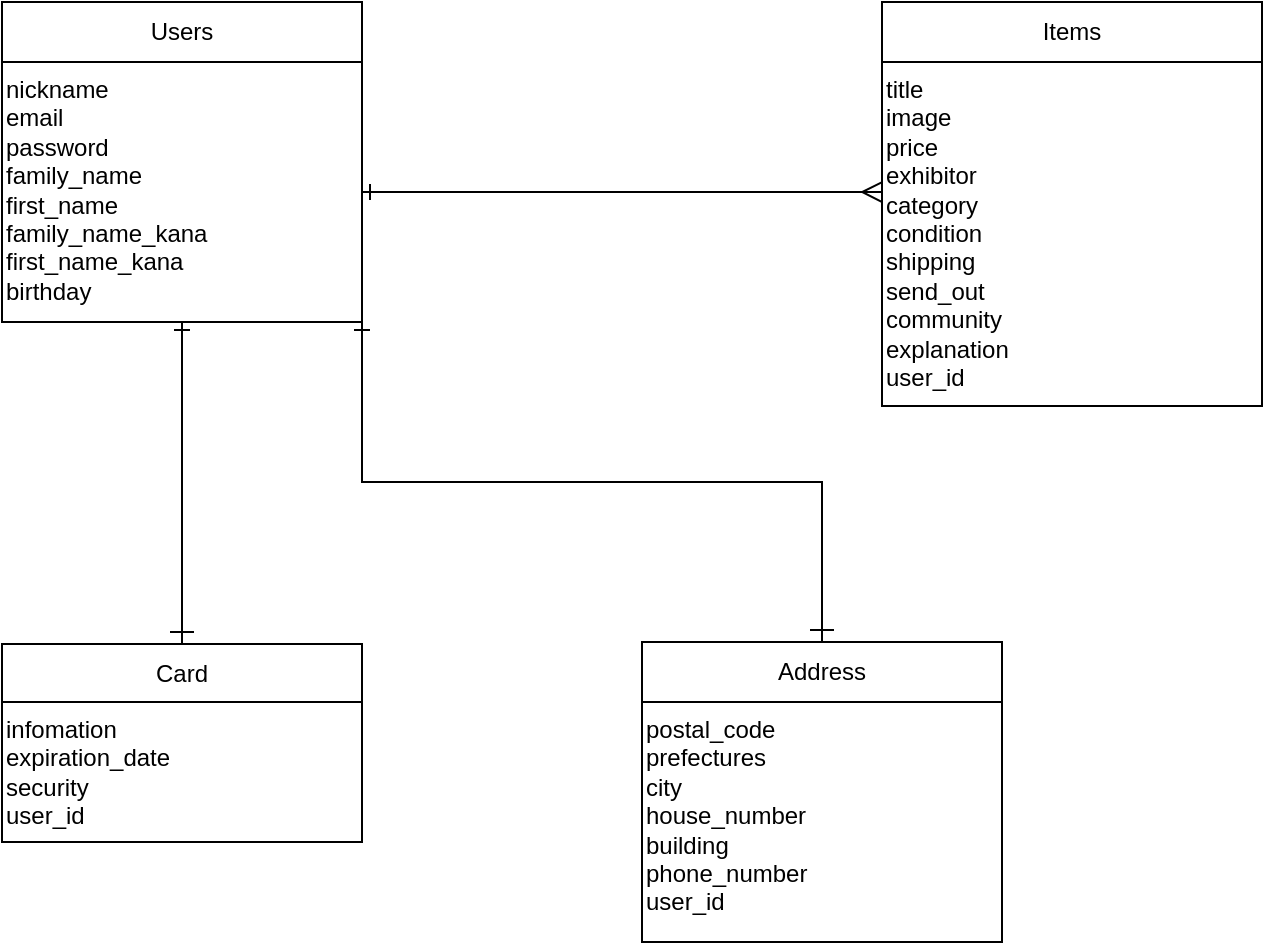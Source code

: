 <mxfile version="13.10.0" type="embed">
    <diagram id="d6mJrMQ309lOfsOt9yPk" name="ページ1">
        <mxGraphModel dx="672" dy="635" grid="1" gridSize="10" guides="1" tooltips="1" connect="1" arrows="1" fold="1" page="1" pageScale="1" pageWidth="827" pageHeight="1169" math="0" shadow="0">
            <root>
                <mxCell id="0"/>
                <mxCell id="1" parent="0"/>
                <mxCell id="5" value="Users" style="whiteSpace=wrap;html=1;align=center;" vertex="1" parent="1">
                    <mxGeometry y="80" width="180" height="30" as="geometry"/>
                </mxCell>
                <mxCell id="13" style="edgeStyle=orthogonalEdgeStyle;orthogonalLoop=1;jettySize=auto;html=1;exitX=1;exitY=0.5;exitDx=0;exitDy=0;entryX=0.011;entryY=0.378;entryDx=0;entryDy=0;entryPerimeter=0;horizontal=1;fontSize=11;endArrow=ERmany;endFill=0;strokeWidth=1;endSize=10;startArrow=ERone;startFill=0;" edge="1" parent="1" source="9" target="11">
                    <mxGeometry relative="1" as="geometry">
                        <Array as="points">
                            <mxPoint x="420" y="175"/>
                            <mxPoint x="420" y="175"/>
                        </Array>
                    </mxGeometry>
                </mxCell>
                <mxCell id="18" style="edgeStyle=orthogonalEdgeStyle;rounded=0;orthogonalLoop=1;jettySize=auto;html=1;exitX=0.5;exitY=1;exitDx=0;exitDy=0;entryX=0.5;entryY=0;entryDx=0;entryDy=0;endArrow=ERone;endFill=0;endSize=10;strokeWidth=1;startArrow=ERone;startFill=0;" edge="1" parent="1" source="9" target="14">
                    <mxGeometry relative="1" as="geometry"/>
                </mxCell>
                <mxCell id="20" style="edgeStyle=orthogonalEdgeStyle;rounded=0;orthogonalLoop=1;jettySize=auto;html=1;exitX=1;exitY=1;exitDx=0;exitDy=0;entryX=0.5;entryY=0;entryDx=0;entryDy=0;endArrow=ERone;endFill=0;endSize=10;strokeWidth=1;startArrow=ERone;startFill=0;" edge="1" parent="1" source="9" target="16">
                    <mxGeometry relative="1" as="geometry"/>
                </mxCell>
                <mxCell id="9" value="nickname&lt;br&gt;email&lt;br&gt;password&lt;br&gt;family_name&lt;br&gt;first_name&lt;br&gt;family_name_kana&lt;br&gt;first_name_kana&lt;br&gt;birthday" style="whiteSpace=wrap;html=1;align=left;verticalAlign=top;" vertex="1" parent="1">
                    <mxGeometry y="110" width="180" height="130" as="geometry"/>
                </mxCell>
                <mxCell id="10" value="Items" style="whiteSpace=wrap;html=1;align=center;" vertex="1" parent="1">
                    <mxGeometry x="440" y="80" width="190" height="30" as="geometry"/>
                </mxCell>
                <mxCell id="11" value="title&lt;br&gt;image&lt;br&gt;price&lt;br&gt;exhibitor&lt;br&gt;category&lt;br&gt;condition&lt;br&gt;shipping&lt;br&gt;send_out&lt;br&gt;community&lt;br&gt;explanation&lt;br&gt;user_id" style="whiteSpace=wrap;html=1;align=left;verticalAlign=top;" vertex="1" parent="1">
                    <mxGeometry x="440" y="110" width="190" height="172" as="geometry"/>
                </mxCell>
                <mxCell id="14" value="Card" style="whiteSpace=wrap;html=1;" vertex="1" parent="1">
                    <mxGeometry y="401" width="180" height="30" as="geometry"/>
                </mxCell>
                <mxCell id="15" value="infomation&lt;br&gt;expiration_date&lt;br&gt;security&lt;br&gt;user_id" style="whiteSpace=wrap;html=1;align=left;verticalAlign=top;" vertex="1" parent="1">
                    <mxGeometry y="430" width="180" height="70" as="geometry"/>
                </mxCell>
                <mxCell id="16" value="Address" style="whiteSpace=wrap;html=1;align=center;" vertex="1" parent="1">
                    <mxGeometry x="320" y="400" width="180" height="30" as="geometry"/>
                </mxCell>
                <mxCell id="17" value="postal_code&lt;br&gt;prefectures&lt;br&gt;city&lt;br&gt;house_number&lt;br&gt;building&lt;br&gt;phone_number&lt;br&gt;user_id" style="whiteSpace=wrap;html=1;align=left;verticalAlign=top;" vertex="1" parent="1">
                    <mxGeometry x="320" y="430" width="180" height="120" as="geometry"/>
                </mxCell>
            </root>
        </mxGraphModel>
    </diagram>
</mxfile>